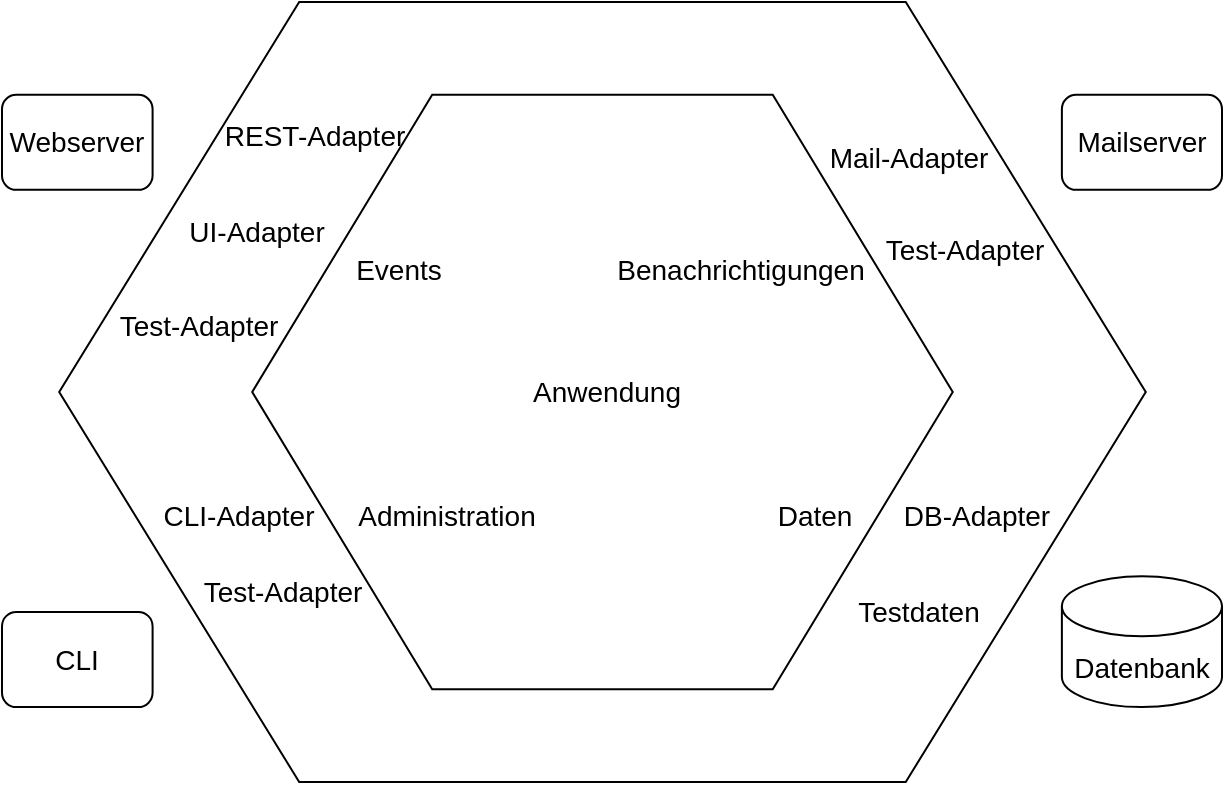 <mxfile>
    <diagram id="6nkIIB2jDMRoXbgQVIlj" name="Page-1">
        <mxGraphModel dx="1642" dy="619" grid="1" gridSize="10" guides="1" tooltips="1" connect="1" arrows="1" fold="1" page="1" pageScale="1" pageWidth="827" pageHeight="1169" math="0" shadow="0">
            <root>
                <mxCell id="0"/>
                <mxCell id="1" parent="0"/>
                <mxCell id="2" value="" style="group" vertex="1" connectable="0" parent="1">
                    <mxGeometry x="9" y="50" width="610" height="390" as="geometry"/>
                </mxCell>
                <mxCell id="ocv0pCUEGBRjoVbZRWGx-3" value="" style="shape=hexagon;perimeter=hexagonPerimeter2;whiteSpace=wrap;html=1;fixedSize=1;fontSize=12;size=120;" parent="2" vertex="1">
                    <mxGeometry x="28.594" width="543.281" height="390" as="geometry"/>
                </mxCell>
                <mxCell id="ocv0pCUEGBRjoVbZRWGx-15" value="" style="shape=hexagon;perimeter=hexagonPerimeter2;whiteSpace=wrap;html=1;fixedSize=1;fontSize=12;size=90;" parent="2" vertex="1">
                    <mxGeometry x="125.098" y="46.372" width="350.273" height="297.256" as="geometry"/>
                </mxCell>
                <mxCell id="ocv0pCUEGBRjoVbZRWGx-22" value="&lt;font style=&quot;font-size: 14px&quot;&gt;Datenbank&lt;/font&gt;" style="shape=cylinder3;whiteSpace=wrap;html=1;boundedLbl=1;backgroundOutline=1;size=15;fontSize=12;" parent="2" vertex="1">
                    <mxGeometry x="529.938" y="287.154" width="80.062" height="65.396" as="geometry"/>
                </mxCell>
                <mxCell id="ocv0pCUEGBRjoVbZRWGx-31" value="&lt;font style=&quot;font-size: 14px&quot;&gt;Anwendung&lt;/font&gt;" style="text;html=1;align=center;verticalAlign=middle;resizable=0;points=[];autosize=1;strokeColor=none;fillColor=none;fontSize=13;" parent="2" vertex="1">
                    <mxGeometry x="257.344" y="185.488" width="90" height="20" as="geometry"/>
                </mxCell>
                <mxCell id="ocv0pCUEGBRjoVbZRWGx-32" value="&lt;font style=&quot;font-size: 14px&quot;&gt;Events&lt;/font&gt;" style="text;html=1;align=center;verticalAlign=middle;resizable=0;points=[];autosize=1;strokeColor=none;fillColor=none;fontSize=13;" parent="2" vertex="1">
                    <mxGeometry x="167.797" y="123.659" width="60" height="20" as="geometry"/>
                </mxCell>
                <mxCell id="ocv0pCUEGBRjoVbZRWGx-34" value="&lt;font style=&quot;font-size: 14px&quot;&gt;Administration&lt;/font&gt;" style="text;html=1;align=center;verticalAlign=middle;resizable=0;points=[];autosize=1;strokeColor=none;fillColor=none;fontSize=13;" parent="2" vertex="1">
                    <mxGeometry x="171.562" y="247.317" width="100" height="20" as="geometry"/>
                </mxCell>
                <mxCell id="ocv0pCUEGBRjoVbZRWGx-37" value="&lt;font style=&quot;font-size: 14px&quot;&gt;UI-Adapter&lt;/font&gt;" style="text;html=1;align=center;verticalAlign=middle;resizable=0;points=[];autosize=1;strokeColor=none;fillColor=none;fontSize=13;" parent="2" vertex="1">
                    <mxGeometry x="86.781" y="104.634" width="80" height="20" as="geometry"/>
                </mxCell>
                <mxCell id="ocv0pCUEGBRjoVbZRWGx-38" value="&lt;font style=&quot;font-size: 14px&quot;&gt;DB-Adapter&lt;/font&gt;" style="text;html=1;align=center;verticalAlign=middle;resizable=0;points=[];autosize=1;strokeColor=none;fillColor=none;fontSize=13;" parent="2" vertex="1">
                    <mxGeometry x="441.922" y="247.317" width="90" height="20" as="geometry"/>
                </mxCell>
                <mxCell id="ocv0pCUEGBRjoVbZRWGx-40" value="&lt;font style=&quot;font-size: 14px&quot;&gt;CLI-Adapter&lt;/font&gt;" style="text;html=1;align=center;verticalAlign=middle;resizable=0;points=[];autosize=1;strokeColor=none;fillColor=none;fontSize=13;" parent="2" vertex="1">
                    <mxGeometry x="72.531" y="247.317" width="90" height="20" as="geometry"/>
                </mxCell>
                <mxCell id="ocv0pCUEGBRjoVbZRWGx-41" value="&lt;font style=&quot;font-size: 14px&quot;&gt;Test-Adapter&lt;/font&gt;" style="text;html=1;align=center;verticalAlign=middle;resizable=0;points=[];autosize=1;strokeColor=none;fillColor=none;fontSize=13;" parent="2" vertex="1">
                    <mxGeometry x="94.641" y="285.366" width="90" height="20" as="geometry"/>
                </mxCell>
                <mxCell id="ocv0pCUEGBRjoVbZRWGx-42" value="&lt;font style=&quot;font-size: 14px&quot;&gt;Testdaten&lt;/font&gt;" style="text;html=1;align=center;verticalAlign=middle;resizable=0;points=[];autosize=1;strokeColor=none;fillColor=none;fontSize=13;" parent="2" vertex="1">
                    <mxGeometry x="417.953" y="294.878" width="80" height="20" as="geometry"/>
                </mxCell>
                <mxCell id="ocv0pCUEGBRjoVbZRWGx-43" value="&lt;font style=&quot;font-size: 14px&quot;&gt;Test-Adapter&lt;/font&gt;" style="text;html=1;align=center;verticalAlign=middle;resizable=0;points=[];autosize=1;strokeColor=none;fillColor=none;fontSize=13;" parent="2" vertex="1">
                    <mxGeometry x="53.188" y="152.195" width="90" height="20" as="geometry"/>
                </mxCell>
                <mxCell id="ocv0pCUEGBRjoVbZRWGx-44" value="&lt;font style=&quot;font-size: 14px&quot;&gt;Test-Adapter&lt;/font&gt;" style="text;html=1;align=center;verticalAlign=middle;resizable=0;points=[];autosize=1;strokeColor=none;fillColor=none;fontSize=13;" parent="2" vertex="1">
                    <mxGeometry x="436.438" y="114.146" width="90" height="20" as="geometry"/>
                </mxCell>
                <mxCell id="ocv0pCUEGBRjoVbZRWGx-48" value="&lt;font style=&quot;font-size: 14px&quot;&gt;Mailserver&lt;/font&gt;" style="rounded=1;whiteSpace=wrap;html=1;fontSize=12;" parent="2" vertex="1">
                    <mxGeometry x="529.938" y="46.372" width="80.062" height="47.561" as="geometry"/>
                </mxCell>
                <mxCell id="ocv0pCUEGBRjoVbZRWGx-50" value="&lt;font style=&quot;font-size: 14px&quot;&gt;Webserver&lt;/font&gt;" style="rounded=1;whiteSpace=wrap;html=1;fontSize=12;" parent="2" vertex="1">
                    <mxGeometry y="46.372" width="75.297" height="47.561" as="geometry"/>
                </mxCell>
                <mxCell id="ocv0pCUEGBRjoVbZRWGx-51" value="&lt;font style=&quot;font-size: 14px&quot;&gt;CLI&lt;/font&gt;" style="rounded=1;whiteSpace=wrap;html=1;fontSize=12;" parent="2" vertex="1">
                    <mxGeometry y="304.99" width="75.297" height="47.561" as="geometry"/>
                </mxCell>
                <mxCell id="ocv0pCUEGBRjoVbZRWGx-39" value="&lt;font style=&quot;font-size: 14px&quot;&gt;Mail-Adapter&lt;/font&gt;" style="text;html=1;align=center;verticalAlign=middle;resizable=0;points=[];autosize=1;strokeColor=none;fillColor=none;fontSize=13;" parent="1" vertex="1">
                    <mxGeometry x="416.609" y="117.537" width="90" height="20" as="geometry"/>
                </mxCell>
                <mxCell id="ocv0pCUEGBRjoVbZRWGx-36" value="&lt;font style=&quot;font-size: 14px&quot;&gt;REST-Adapter&lt;/font&gt;" style="text;html=1;align=center;verticalAlign=middle;resizable=0;points=[];autosize=1;strokeColor=none;fillColor=none;fontSize=13;" parent="1" vertex="1">
                    <mxGeometry x="110.078" y="107.073" width="110" height="20" as="geometry"/>
                </mxCell>
                <mxCell id="ocv0pCUEGBRjoVbZRWGx-35" value="&lt;font style=&quot;font-size: 14px&quot;&gt;Benachrichtigungen&lt;/font&gt;" style="text;html=1;align=center;verticalAlign=middle;resizable=0;points=[];autosize=1;strokeColor=none;fillColor=none;fontSize=13;" parent="1" vertex="1">
                    <mxGeometry x="308.047" y="173.659" width="140" height="20" as="geometry"/>
                </mxCell>
                <mxCell id="ocv0pCUEGBRjoVbZRWGx-33" value="&lt;font style=&quot;font-size: 14px&quot;&gt;Daten&lt;/font&gt;" style="text;html=1;align=center;verticalAlign=middle;resizable=0;points=[];autosize=1;strokeColor=none;fillColor=none;fontSize=13;" parent="1" vertex="1">
                    <mxGeometry x="390.062" y="297.317" width="50" height="20" as="geometry"/>
                </mxCell>
            </root>
        </mxGraphModel>
    </diagram>
</mxfile>